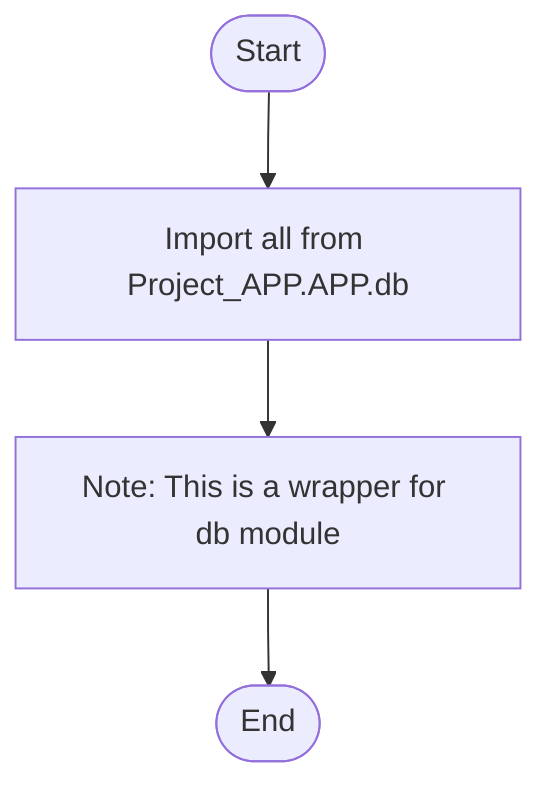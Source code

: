 flowchart TD
    Start([Start]) --> ImportDB[Import all from Project_APP.APP.db]
    ImportDB --> Note[Note: This is a wrapper for db module]
    Note --> End([End])